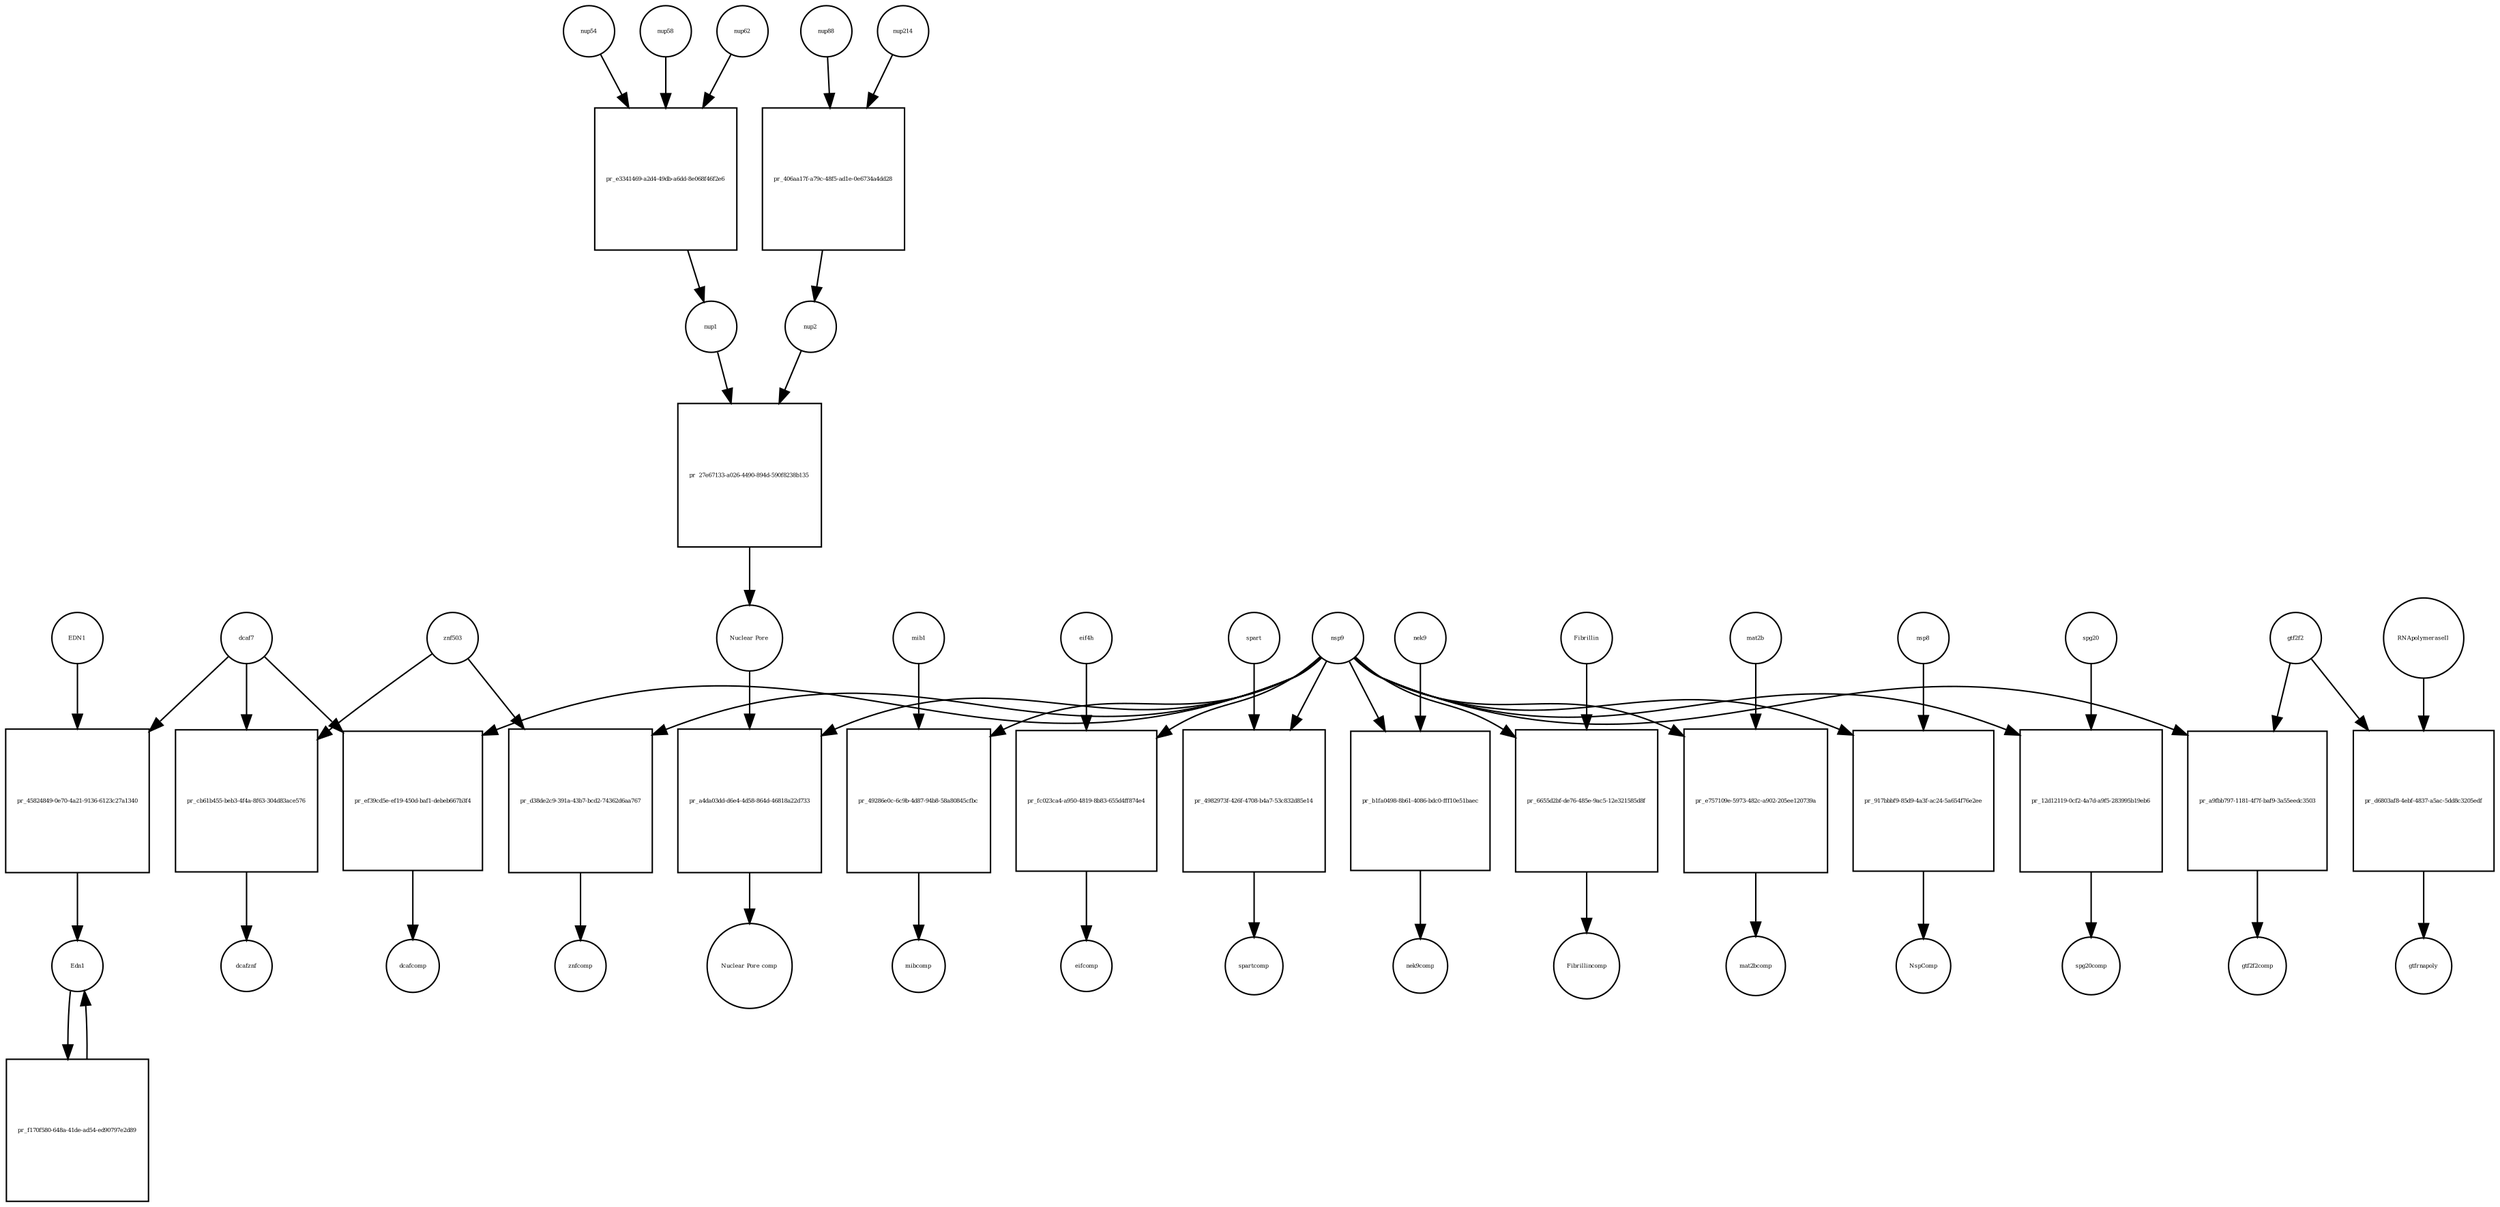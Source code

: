 strict digraph  {
nup1 [annotation="", bipartite=0, cls=complex, fontsize=4, label=nup1, shape=circle];
"pr_27e67133-a026-4490-894d-590f8238b135" [annotation="", bipartite=1, cls=process, fontsize=4, label="pr_27e67133-a026-4490-894d-590f8238b135", shape=square];
nup2 [annotation="", bipartite=0, cls=complex, fontsize=4, label=nup2, shape=circle];
"Nuclear Pore" [annotation="", bipartite=0, cls=complex, fontsize=4, label="Nuclear Pore", shape=circle];
nup214 [annotation=urn_miriam_uniprot_P35658, bipartite=0, cls=macromolecule, fontsize=4, label=nup214, shape=circle];
"pr_406aa17f-a79c-48f5-ad1e-0e6734a4dd28" [annotation="", bipartite=1, cls=process, fontsize=4, label="pr_406aa17f-a79c-48f5-ad1e-0e6734a4dd28", shape=square];
nup88 [annotation=urn_miriam_uniprot_Q99567, bipartite=0, cls=macromolecule, fontsize=4, label=nup88, shape=circle];
nup54 [annotation=urn_miriam_uniprot_Q7Z3B4, bipartite=0, cls=macromolecule, fontsize=4, label=nup54, shape=circle];
"pr_e3341469-a2d4-49db-a6dd-8e068f46f2e6" [annotation="", bipartite=1, cls=process, fontsize=4, label="pr_e3341469-a2d4-49db-a6dd-8e068f46f2e6", shape=square];
nup58 [annotation=urn_miriam_uniprot_Q9BVL2, bipartite=0, cls=macromolecule, fontsize=4, label=nup58, shape=circle];
nup62 [annotation=urn_miriam_uniprot_P37198, bipartite=0, cls=macromolecule, fontsize=4, label=nup62, shape=circle];
nsp9 [annotation=urn_miriam_uniprot_P0DTD1, bipartite=0, cls=macromolecule, fontsize=4, label=nsp9, shape=circle];
"pr_a4da03dd-d6e4-4d58-864d-46818a22d733" [annotation="", bipartite=1, cls=process, fontsize=4, label="pr_a4da03dd-d6e4-4d58-864d-46818a22d733", shape=square];
"Nuclear Pore comp" [annotation="", bipartite=0, cls=complex, fontsize=4, label="Nuclear Pore comp", shape=circle];
znf503 [annotation=urn_miriam_uniprot_Q96F45, bipartite=0, cls=macromolecule, fontsize=4, label=znf503, shape=circle];
"pr_cb61b455-beb3-4f4a-8f63-304d83ace576" [annotation="", bipartite=1, cls=process, fontsize=4, label="pr_cb61b455-beb3-4f4a-8f63-304d83ace576", shape=square];
dcaf7 [annotation=urn_miriam_uniprot_P61962, bipartite=0, cls=macromolecule, fontsize=4, label=dcaf7, shape=circle];
dcafznf [annotation="", bipartite=0, cls=complex, fontsize=4, label=dcafznf, shape=circle];
mib1 [annotation=urn_miriam_uniprot_Q86YT6, bipartite=0, cls=macromolecule, fontsize=4, label=mib1, shape=circle];
"pr_49286e0c-6c9b-4d87-94b8-58a80845cfbc" [annotation="", bipartite=1, cls=process, fontsize=4, label="pr_49286e0c-6c9b-4d87-94b8-58a80845cfbc", shape=square];
mibcomp [annotation="", bipartite=0, cls=complex, fontsize=4, label=mibcomp, shape=circle];
"pr_d38de2c9-391a-43b7-bcd2-74362d6aa767" [annotation="", bipartite=1, cls=process, fontsize=4, label="pr_d38de2c9-391a-43b7-bcd2-74362d6aa767", shape=square];
znfcomp [annotation="", bipartite=0, cls=complex, fontsize=4, label=znfcomp, shape=circle];
"pr_ef39cd5e-ef19-450d-baf1-debeb667b3f4" [annotation="", bipartite=1, cls=process, fontsize=4, label="pr_ef39cd5e-ef19-450d-baf1-debeb667b3f4", shape=square];
dcafcomp [annotation="", bipartite=0, cls=complex, fontsize=4, label=dcafcomp, shape=circle];
"pr_fc023ca4-a950-4819-8b83-655d4ff874e4" [annotation="", bipartite=1, cls=process, fontsize=4, label="pr_fc023ca4-a950-4819-8b83-655d4ff874e4", shape=square];
eif4h [annotation=urn_miriam_uniprot_Q15056, bipartite=0, cls=macromolecule, fontsize=4, label=eif4h, shape=circle];
eifcomp [annotation="", bipartite=0, cls=complex, fontsize=4, label=eifcomp, shape=circle];
spart [annotation=urn_miriam_uniprot_Q8N0X7, bipartite=0, cls=macromolecule, fontsize=4, label=spart, shape=circle];
"pr_4982973f-426f-4708-b4a7-53c832d85e14" [annotation="", bipartite=1, cls=process, fontsize=4, label="pr_4982973f-426f-4708-b4a7-53c832d85e14", shape=square];
spartcomp [annotation="", bipartite=0, cls=complex, fontsize=4, label=spartcomp, shape=circle];
"pr_b1fa0498-8b61-4086-bdc0-fff10e51baec" [annotation="", bipartite=1, cls=process, fontsize=4, label="pr_b1fa0498-8b61-4086-bdc0-fff10e51baec", shape=square];
nek9 [annotation=urn_miriam_uniprot_Q8TD19, bipartite=0, cls=macromolecule, fontsize=4, label=nek9, shape=circle];
nek9comp [annotation="", bipartite=0, cls=complex, fontsize=4, label=nek9comp, shape=circle];
"pr_6655d2bf-de76-485e-9ac5-12e321585d8f" [annotation="", bipartite=1, cls=process, fontsize=4, label="pr_6655d2bf-de76-485e-9ac5-12e321585d8f", shape=square];
Fibrillin [annotation="", bipartite=0, cls=complex, fontsize=4, label=Fibrillin, shape=circle];
Fibrillincomp [annotation="", bipartite=0, cls=complex, fontsize=4, label=Fibrillincomp, shape=circle];
gtf2f2 [annotation=urn_miriam_uniprot_P13984, bipartite=0, cls=macromolecule, fontsize=4, label=gtf2f2, shape=circle];
"pr_a9fbb797-1181-4f7f-baf9-3a55eedc3503" [annotation="", bipartite=1, cls=process, fontsize=4, label="pr_a9fbb797-1181-4f7f-baf9-3a55eedc3503", shape=square];
gtf2f2comp [annotation="", bipartite=0, cls=complex, fontsize=4, label=gtf2f2comp, shape=circle];
mat2b [annotation=urn_miriam_uniprot_Q9NZL9, bipartite=0, cls=macromolecule, fontsize=4, label=mat2b, shape=circle];
"pr_e757109e-5973-482c-a902-205ee120739a" [annotation="", bipartite=1, cls=process, fontsize=4, label="pr_e757109e-5973-482c-a902-205ee120739a", shape=square];
mat2bcomp [annotation="", bipartite=0, cls=complex, fontsize=4, label=mat2bcomp, shape=circle];
Edn1 [annotation="", bipartite=0, cls="nucleic acid feature", fontsize=4, label=Edn1, shape=circle];
"pr_f170f580-648a-41de-ad54-ed90797e2d89" [annotation="", bipartite=1, cls=process, fontsize=4, label="pr_f170f580-648a-41de-ad54-ed90797e2d89", shape=square];
EDN1 [annotation="", bipartite=0, cls="nucleic acid feature", fontsize=4, label=EDN1, shape=circle];
"pr_45824849-0e70-4a21-9136-6123c27a1340" [annotation="", bipartite=1, cls=process, fontsize=4, label="pr_45824849-0e70-4a21-9136-6123c27a1340", shape=square];
RNApolymeraseII [annotation=urn_miriam_uniprot_P30876, bipartite=0, cls=macromolecule, fontsize=4, label=RNApolymeraseII, shape=circle];
"pr_d6803af8-4ebf-4837-a5ac-5dd8c3205edf" [annotation="", bipartite=1, cls=process, fontsize=4, label="pr_d6803af8-4ebf-4837-a5ac-5dd8c3205edf", shape=square];
gtfrnapoly [annotation="", bipartite=0, cls=complex, fontsize=4, label=gtfrnapoly, shape=circle];
"pr_917bbbf9-85d9-4a3f-ac24-5a654f76e2ee" [annotation="", bipartite=1, cls=process, fontsize=4, label="pr_917bbbf9-85d9-4a3f-ac24-5a654f76e2ee", shape=square];
nsp8 [annotation=urn_miriam_uniprot_P0DTD1, bipartite=0, cls=macromolecule, fontsize=4, label=nsp8, shape=circle];
NspComp [annotation="", bipartite=0, cls=complex, fontsize=4, label=NspComp, shape=circle];
"pr_12d12119-0cf2-4a7d-a9f5-283995b19eb6" [annotation="", bipartite=1, cls=process, fontsize=4, label="pr_12d12119-0cf2-4a7d-a9f5-283995b19eb6", shape=square];
spg20 [annotation="", bipartite=0, cls=macromolecule, fontsize=4, label=spg20, shape=circle];
spg20comp [annotation="", bipartite=0, cls=complex, fontsize=4, label=spg20comp, shape=circle];
nup1 -> "pr_27e67133-a026-4490-894d-590f8238b135"  [annotation="", interaction_type=consumption];
"pr_27e67133-a026-4490-894d-590f8238b135" -> "Nuclear Pore"  [annotation="", interaction_type=production];
nup2 -> "pr_27e67133-a026-4490-894d-590f8238b135"  [annotation="", interaction_type=consumption];
"Nuclear Pore" -> "pr_a4da03dd-d6e4-4d58-864d-46818a22d733"  [annotation="", interaction_type=consumption];
nup214 -> "pr_406aa17f-a79c-48f5-ad1e-0e6734a4dd28"  [annotation="", interaction_type=consumption];
"pr_406aa17f-a79c-48f5-ad1e-0e6734a4dd28" -> nup2  [annotation="", interaction_type=production];
nup88 -> "pr_406aa17f-a79c-48f5-ad1e-0e6734a4dd28"  [annotation="", interaction_type=consumption];
nup54 -> "pr_e3341469-a2d4-49db-a6dd-8e068f46f2e6"  [annotation="", interaction_type=consumption];
"pr_e3341469-a2d4-49db-a6dd-8e068f46f2e6" -> nup1  [annotation="", interaction_type=production];
nup58 -> "pr_e3341469-a2d4-49db-a6dd-8e068f46f2e6"  [annotation="", interaction_type=consumption];
nup62 -> "pr_e3341469-a2d4-49db-a6dd-8e068f46f2e6"  [annotation="", interaction_type=consumption];
nsp9 -> "pr_a4da03dd-d6e4-4d58-864d-46818a22d733"  [annotation="", interaction_type=consumption];
nsp9 -> "pr_49286e0c-6c9b-4d87-94b8-58a80845cfbc"  [annotation="", interaction_type=consumption];
nsp9 -> "pr_d38de2c9-391a-43b7-bcd2-74362d6aa767"  [annotation="", interaction_type=consumption];
nsp9 -> "pr_ef39cd5e-ef19-450d-baf1-debeb667b3f4"  [annotation="", interaction_type=consumption];
nsp9 -> "pr_fc023ca4-a950-4819-8b83-655d4ff874e4"  [annotation="", interaction_type=consumption];
nsp9 -> "pr_4982973f-426f-4708-b4a7-53c832d85e14"  [annotation="", interaction_type=consumption];
nsp9 -> "pr_b1fa0498-8b61-4086-bdc0-fff10e51baec"  [annotation="", interaction_type=consumption];
nsp9 -> "pr_6655d2bf-de76-485e-9ac5-12e321585d8f"  [annotation="", interaction_type=consumption];
nsp9 -> "pr_a9fbb797-1181-4f7f-baf9-3a55eedc3503"  [annotation="", interaction_type=consumption];
nsp9 -> "pr_e757109e-5973-482c-a902-205ee120739a"  [annotation="", interaction_type=consumption];
nsp9 -> "pr_917bbbf9-85d9-4a3f-ac24-5a654f76e2ee"  [annotation="", interaction_type=consumption];
nsp9 -> "pr_12d12119-0cf2-4a7d-a9f5-283995b19eb6"  [annotation="", interaction_type=consumption];
"pr_a4da03dd-d6e4-4d58-864d-46818a22d733" -> "Nuclear Pore comp"  [annotation="", interaction_type=production];
znf503 -> "pr_cb61b455-beb3-4f4a-8f63-304d83ace576"  [annotation="", interaction_type=consumption];
znf503 -> "pr_d38de2c9-391a-43b7-bcd2-74362d6aa767"  [annotation="", interaction_type=consumption];
"pr_cb61b455-beb3-4f4a-8f63-304d83ace576" -> dcafznf  [annotation="", interaction_type=production];
dcaf7 -> "pr_cb61b455-beb3-4f4a-8f63-304d83ace576"  [annotation="", interaction_type=consumption];
dcaf7 -> "pr_ef39cd5e-ef19-450d-baf1-debeb667b3f4"  [annotation="", interaction_type=consumption];
dcaf7 -> "pr_45824849-0e70-4a21-9136-6123c27a1340"  [annotation=urn_miriam_pubmed_27880803, interaction_type=catalysis];
mib1 -> "pr_49286e0c-6c9b-4d87-94b8-58a80845cfbc"  [annotation="", interaction_type=consumption];
"pr_49286e0c-6c9b-4d87-94b8-58a80845cfbc" -> mibcomp  [annotation="", interaction_type=production];
"pr_d38de2c9-391a-43b7-bcd2-74362d6aa767" -> znfcomp  [annotation="", interaction_type=production];
"pr_ef39cd5e-ef19-450d-baf1-debeb667b3f4" -> dcafcomp  [annotation="", interaction_type=production];
"pr_fc023ca4-a950-4819-8b83-655d4ff874e4" -> eifcomp  [annotation="", interaction_type=production];
eif4h -> "pr_fc023ca4-a950-4819-8b83-655d4ff874e4"  [annotation="", interaction_type=consumption];
spart -> "pr_4982973f-426f-4708-b4a7-53c832d85e14"  [annotation="", interaction_type=consumption];
"pr_4982973f-426f-4708-b4a7-53c832d85e14" -> spartcomp  [annotation="", interaction_type=production];
"pr_b1fa0498-8b61-4086-bdc0-fff10e51baec" -> nek9comp  [annotation="", interaction_type=production];
nek9 -> "pr_b1fa0498-8b61-4086-bdc0-fff10e51baec"  [annotation="", interaction_type=consumption];
"pr_6655d2bf-de76-485e-9ac5-12e321585d8f" -> Fibrillincomp  [annotation="", interaction_type=production];
Fibrillin -> "pr_6655d2bf-de76-485e-9ac5-12e321585d8f"  [annotation="", interaction_type=consumption];
gtf2f2 -> "pr_a9fbb797-1181-4f7f-baf9-3a55eedc3503"  [annotation="", interaction_type=consumption];
gtf2f2 -> "pr_d6803af8-4ebf-4837-a5ac-5dd8c3205edf"  [annotation="", interaction_type=consumption];
"pr_a9fbb797-1181-4f7f-baf9-3a55eedc3503" -> gtf2f2comp  [annotation="", interaction_type=production];
mat2b -> "pr_e757109e-5973-482c-a902-205ee120739a"  [annotation="", interaction_type=consumption];
"pr_e757109e-5973-482c-a902-205ee120739a" -> mat2bcomp  [annotation="", interaction_type=production];
Edn1 -> "pr_f170f580-648a-41de-ad54-ed90797e2d89"  [annotation="", interaction_type=consumption];
"pr_f170f580-648a-41de-ad54-ed90797e2d89" -> Edn1  [annotation="", interaction_type=production];
EDN1 -> "pr_45824849-0e70-4a21-9136-6123c27a1340"  [annotation="", interaction_type=consumption];
"pr_45824849-0e70-4a21-9136-6123c27a1340" -> Edn1  [annotation="", interaction_type=production];
RNApolymeraseII -> "pr_d6803af8-4ebf-4837-a5ac-5dd8c3205edf"  [annotation="", interaction_type=consumption];
"pr_d6803af8-4ebf-4837-a5ac-5dd8c3205edf" -> gtfrnapoly  [annotation="", interaction_type=production];
"pr_917bbbf9-85d9-4a3f-ac24-5a654f76e2ee" -> NspComp  [annotation="", interaction_type=production];
nsp8 -> "pr_917bbbf9-85d9-4a3f-ac24-5a654f76e2ee"  [annotation="", interaction_type=consumption];
"pr_12d12119-0cf2-4a7d-a9f5-283995b19eb6" -> spg20comp  [annotation="", interaction_type=production];
spg20 -> "pr_12d12119-0cf2-4a7d-a9f5-283995b19eb6"  [annotation="", interaction_type=consumption];
}

